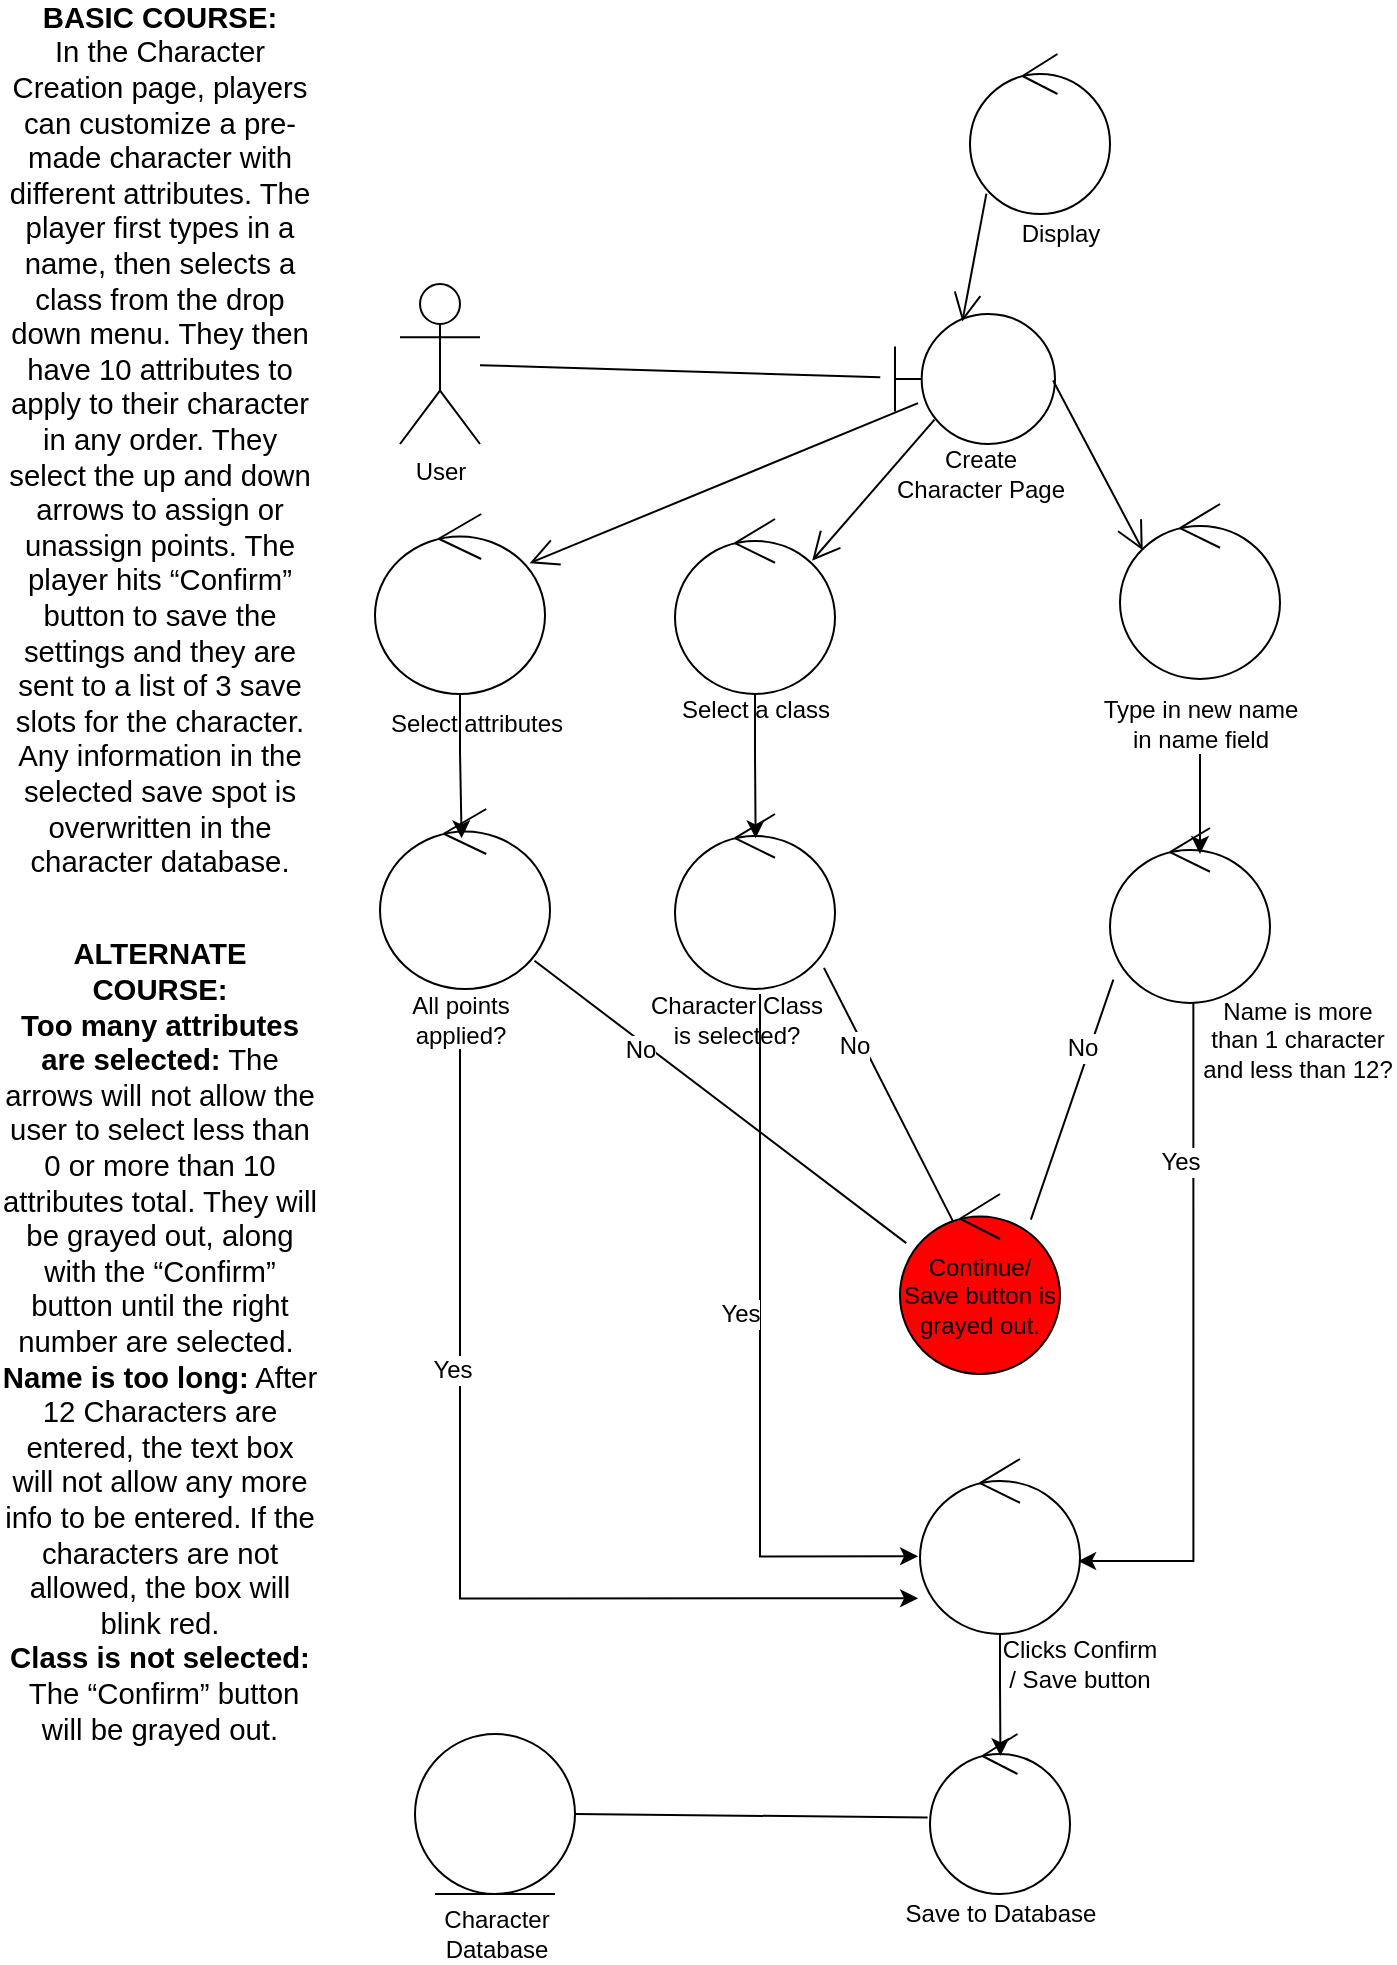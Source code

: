 <mxfile version="12.6.7" type="google"><diagram id="8-YOmBFpJzapzW2F-Tbh" name="Page-1"><mxGraphModel dx="1038" dy="580" grid="1" gridSize="10" guides="1" tooltips="1" connect="1" arrows="1" fold="1" page="1" pageScale="1" pageWidth="850" pageHeight="1100" math="0" shadow="0"><root><mxCell id="0"/><mxCell id="1" parent="0"/><mxCell id="iZo4X1wIjn4hvOKJHSIp-1" value="User" style="shape=umlActor;verticalLabelPosition=bottom;labelBackgroundColor=#ffffff;verticalAlign=top;html=1;outlineConnect=0;" parent="1" vertex="1"><mxGeometry x="240" y="165" width="40" height="80" as="geometry"/></mxCell><mxCell id="iZo4X1wIjn4hvOKJHSIp-3" value="" style="endArrow=none;html=1;entryX=-0.092;entryY=0.486;entryDx=0;entryDy=0;entryPerimeter=0;" parent="1" source="iZo4X1wIjn4hvOKJHSIp-1" target="iZo4X1wIjn4hvOKJHSIp-7" edge="1"><mxGeometry width="50" height="50" relative="1" as="geometry"><mxPoint x="200" y="170" as="sourcePoint"/><mxPoint x="358.4" y="206.5" as="targetPoint"/></mxGeometry></mxCell><mxCell id="iZo4X1wIjn4hvOKJHSIp-5" value="" style="ellipse;shape=umlControl;whiteSpace=wrap;html=1;" parent="1" vertex="1"><mxGeometry x="525" y="50" width="70" height="80" as="geometry"/></mxCell><mxCell id="iZo4X1wIjn4hvOKJHSIp-7" value="" style="shape=umlBoundary;whiteSpace=wrap;html=1;" parent="1" vertex="1"><mxGeometry x="487.5" y="180" width="80" height="65" as="geometry"/></mxCell><mxCell id="iZo4X1wIjn4hvOKJHSIp-9" value="" style="ellipse;shape=umlControl;whiteSpace=wrap;html=1;fillColor=#FFFFFF;" parent="1" vertex="1"><mxGeometry x="600" y="275" width="80" height="87.5" as="geometry"/></mxCell><mxCell id="P30eKMILvQLPgQhicIUO-26" style="edgeStyle=orthogonalEdgeStyle;rounded=0;orthogonalLoop=1;jettySize=auto;html=1;entryX=0.988;entryY=0.583;entryDx=0;entryDy=0;entryPerimeter=0;exitX=0.521;exitY=0.973;exitDx=0;exitDy=0;exitPerimeter=0;" parent="1" source="P30eKMILvQLPgQhicIUO-21" target="P30eKMILvQLPgQhicIUO-27" edge="1"><mxGeometry relative="1" as="geometry"><mxPoint x="635" y="640" as="targetPoint"/><Array as="points"><mxPoint x="637" y="803"/></Array></mxGeometry></mxCell><mxCell id="P30eKMILvQLPgQhicIUO-30" value="Yes" style="text;html=1;align=center;verticalAlign=middle;resizable=0;points=[];labelBackgroundColor=#ffffff;" parent="P30eKMILvQLPgQhicIUO-26" vertex="1" connectable="0"><mxGeometry x="-0.49" y="-9" relative="1" as="geometry"><mxPoint x="2" y="-5" as="offset"/></mxGeometry></mxCell><mxCell id="P30eKMILvQLPgQhicIUO-21" value="" style="ellipse;shape=umlControl;whiteSpace=wrap;html=1;fillColor=#FFFFFF;" parent="1" vertex="1"><mxGeometry x="595" y="437" width="80" height="87.5" as="geometry"/></mxCell><mxCell id="iZo4X1wIjn4hvOKJHSIp-14" value="" style="endArrow=open;endFill=1;endSize=12;html=1;exitX=0.988;exitY=0.511;exitDx=0;exitDy=0;exitPerimeter=0;entryX=0.142;entryY=0.264;entryDx=0;entryDy=0;entryPerimeter=0;" parent="1" source="iZo4X1wIjn4hvOKJHSIp-7" target="iZo4X1wIjn4hvOKJHSIp-9" edge="1"><mxGeometry width="160" relative="1" as="geometry"><mxPoint x="520" y="240" as="sourcePoint"/><mxPoint x="525" y="190" as="targetPoint"/></mxGeometry></mxCell><mxCell id="iZo4X1wIjn4hvOKJHSIp-15" value="" style="ellipse;shape=umlControl;whiteSpace=wrap;html=1;fillColor=#FFFFFF;" parent="1" vertex="1"><mxGeometry x="230" y="427.5" width="85" height="90" as="geometry"/></mxCell><mxCell id="iZo4X1wIjn4hvOKJHSIp-17" value="Continue/ Save button is grayed out." style="ellipse;shape=umlControl;whiteSpace=wrap;html=1;fillColor=#FF0000;" parent="1" vertex="1"><mxGeometry x="490" y="620" width="80" height="90" as="geometry"/></mxCell><mxCell id="iZo4X1wIjn4hvOKJHSIp-22" value="Name is more than 1 character and less than 12?" style="text;html=1;strokeColor=none;fillColor=none;align=center;verticalAlign=middle;whiteSpace=wrap;rounded=0;" parent="1" vertex="1"><mxGeometry x="640" y="517.5" width="97.5" height="50" as="geometry"/></mxCell><mxCell id="iZo4X1wIjn4hvOKJHSIp-25" value="Select a class" style="text;html=1;strokeColor=none;fillColor=none;align=center;verticalAlign=middle;whiteSpace=wrap;rounded=0;" parent="1" vertex="1"><mxGeometry x="377.5" y="370" width="80" height="15" as="geometry"/></mxCell><mxCell id="iZo4X1wIjn4hvOKJHSIp-28" value="" style="ellipse;shape=umlControl;whiteSpace=wrap;html=1;fillColor=#FFFFFF;" parent="1" vertex="1"><mxGeometry x="505" y="890" width="70" height="80" as="geometry"/></mxCell><mxCell id="iZo4X1wIjn4hvOKJHSIp-30" value="Clicks Confirm / Save button" style="text;html=1;strokeColor=none;fillColor=none;align=center;verticalAlign=middle;whiteSpace=wrap;rounded=0;" parent="1" vertex="1"><mxGeometry x="540" y="840" width="80" height="30" as="geometry"/></mxCell><mxCell id="iZo4X1wIjn4hvOKJHSIp-31" value="" style="endArrow=none;html=1;entryX=-0.017;entryY=0.522;entryDx=0;entryDy=0;entryPerimeter=0;exitX=1;exitY=0.5;exitDx=0;exitDy=0;" parent="1" source="iZo4X1wIjn4hvOKJHSIp-32" target="iZo4X1wIjn4hvOKJHSIp-28" edge="1"><mxGeometry width="50" height="50" relative="1" as="geometry"><mxPoint x="200" y="702" as="sourcePoint"/><mxPoint x="240" y="670" as="targetPoint"/></mxGeometry></mxCell><mxCell id="iZo4X1wIjn4hvOKJHSIp-32" value="" style="ellipse;shape=umlEntity;whiteSpace=wrap;html=1;fillColor=#FFFFFF;" parent="1" vertex="1"><mxGeometry x="247.5" y="890" width="80" height="80" as="geometry"/></mxCell><mxCell id="zW-ILncMJ-vV9AGGvAI9-1" value="&lt;span id=&quot;docs-internal-guid-dddca302-7fff-ee61-3ac4-3607aae80efc&quot;&gt;&lt;p dir=&quot;ltr&quot; style=&quot;line-height: 1.2 ; margin-top: 0pt ; margin-bottom: 0pt&quot;&gt;&lt;span style=&quot;background-color: transparent ; font-family: &amp;#34;arial&amp;#34; ; font-size: 11pt ; font-weight: 700 ; white-space: pre-wrap&quot;&gt;BASIC COURSE:&lt;/span&gt;&lt;br&gt;&lt;/p&gt;&lt;p dir=&quot;ltr&quot; style=&quot;line-height: 1.2 ; margin-top: 0pt ; margin-bottom: 0pt&quot;&gt;&lt;span style=&quot;font-size: 11pt ; font-family: &amp;#34;arial&amp;#34; ; background-color: transparent ; vertical-align: baseline ; white-space: pre-wrap&quot;&gt;In the Character Creation page, players can customize a pre-made character with different attributes. The player first types in a name, then selects a class from the drop down menu. They then have 10 attributes to apply to their character in any order. They select the up and down arrows to assign or unassign points. The player hits “Confirm” button to save the settings and they are sent to a list of 3 save slots for the character. Any information in the selected save spot is overwritten in the character database.&lt;/span&gt;&lt;/p&gt;&lt;br&gt;&lt;br&gt;&lt;p dir=&quot;ltr&quot; style=&quot;line-height: 1.2 ; margin-top: 0pt ; margin-bottom: 0pt&quot;&gt;&lt;span style=&quot;font-size: 11pt ; font-family: &amp;#34;arial&amp;#34; ; background-color: transparent ; font-weight: 700 ; vertical-align: baseline ; white-space: pre-wrap&quot;&gt;ALTERNATE COURSE:&lt;/span&gt;&lt;/p&gt;&lt;p dir=&quot;ltr&quot; style=&quot;line-height: 1.2 ; margin-top: 0pt ; margin-bottom: 0pt&quot;&gt;&lt;span style=&quot;font-size: 11pt ; font-family: &amp;#34;arial&amp;#34; ; background-color: transparent ; font-weight: 700 ; vertical-align: baseline ; white-space: pre-wrap&quot;&gt;Too many attributes are selected:&lt;/span&gt;&lt;span style=&quot;font-size: 11pt ; font-family: &amp;#34;arial&amp;#34; ; background-color: transparent ; vertical-align: baseline ; white-space: pre-wrap&quot;&gt; The arrows will not allow the user to select less than 0 or more than 10 attributes total. They will be grayed out, along with the “Confirm” button until the right number are selected.&amp;nbsp;&lt;/span&gt;&lt;/p&gt;&lt;p dir=&quot;ltr&quot; style=&quot;line-height: 1.2 ; margin-top: 0pt ; margin-bottom: 0pt&quot;&gt;&lt;span style=&quot;font-size: 11pt ; font-family: &amp;#34;arial&amp;#34; ; background-color: transparent ; font-weight: 700 ; vertical-align: baseline ; white-space: pre-wrap&quot;&gt;Name is too long:&lt;/span&gt;&lt;span style=&quot;font-size: 11pt ; font-family: &amp;#34;arial&amp;#34; ; background-color: transparent ; vertical-align: baseline ; white-space: pre-wrap&quot;&gt; After 12 Characters are entered, the text box will not allow any more info to be entered. If the characters are not allowed, the box will blink red.&lt;/span&gt;&lt;/p&gt;&lt;span style=&quot;font-size: 11pt ; font-family: &amp;#34;arial&amp;#34; ; background-color: transparent ; font-weight: 700 ; vertical-align: baseline ; white-space: pre-wrap&quot;&gt;Class is not selected: &lt;/span&gt;&lt;span style=&quot;font-size: 11pt ; font-family: &amp;#34;arial&amp;#34; ; background-color: transparent ; vertical-align: baseline ; white-space: pre-wrap&quot;&gt;&amp;nbsp;The “Confirm” button will be grayed out.&lt;/span&gt;&lt;/span&gt;" style="text;html=1;strokeColor=none;fillColor=none;align=center;verticalAlign=middle;whiteSpace=wrap;rounded=0;" parent="1" vertex="1"><mxGeometry x="40" y="80" width="160" height="760" as="geometry"/></mxCell><mxCell id="P30eKMILvQLPgQhicIUO-8" value="Display" style="text;html=1;align=center;verticalAlign=middle;resizable=0;points=[];autosize=1;" parent="1" vertex="1"><mxGeometry x="545" y="130" width="50" height="20" as="geometry"/></mxCell><mxCell id="P30eKMILvQLPgQhicIUO-9" value="Create&lt;br&gt;Character Page" style="text;html=1;align=center;verticalAlign=middle;resizable=0;points=[];autosize=1;" parent="1" vertex="1"><mxGeometry x="480" y="245" width="100" height="30" as="geometry"/></mxCell><mxCell id="P30eKMILvQLPgQhicIUO-12" value="" style="endArrow=open;endFill=1;endSize=12;html=1;entryX=0.421;entryY=0.058;entryDx=0;entryDy=0;entryPerimeter=0;exitX=0.117;exitY=0.873;exitDx=0;exitDy=0;exitPerimeter=0;" parent="1" source="iZo4X1wIjn4hvOKJHSIp-5" target="iZo4X1wIjn4hvOKJHSIp-7" edge="1"><mxGeometry width="160" relative="1" as="geometry"><mxPoint x="480" y="130" as="sourcePoint"/><mxPoint x="611.19" y="333" as="targetPoint"/><Array as="points"/></mxGeometry></mxCell><mxCell id="P30eKMILvQLPgQhicIUO-25" value="" style="ellipse;shape=umlControl;whiteSpace=wrap;html=1;fillColor=#FFFFFF;" parent="1" vertex="1"><mxGeometry x="377.5" y="430" width="80" height="87.5" as="geometry"/></mxCell><mxCell id="P30eKMILvQLPgQhicIUO-86" style="edgeStyle=orthogonalEdgeStyle;rounded=0;orthogonalLoop=1;jettySize=auto;html=1;entryX=0.503;entryY=0.138;entryDx=0;entryDy=0;entryPerimeter=0;" parent="1" source="P30eKMILvQLPgQhicIUO-27" target="iZo4X1wIjn4hvOKJHSIp-28" edge="1"><mxGeometry relative="1" as="geometry"/></mxCell><mxCell id="P30eKMILvQLPgQhicIUO-27" value="" style="ellipse;shape=umlControl;whiteSpace=wrap;html=1;fillColor=#FFFFFF;" parent="1" vertex="1"><mxGeometry x="500" y="752.5" width="80" height="87.5" as="geometry"/></mxCell><mxCell id="P30eKMILvQLPgQhicIUO-29" value="Character Class&lt;br&gt;is selected?" style="text;html=1;align=center;verticalAlign=middle;resizable=0;points=[];autosize=1;" parent="1" vertex="1"><mxGeometry x="357.5" y="517.5" width="100" height="30" as="geometry"/></mxCell><mxCell id="P30eKMILvQLPgQhicIUO-35" style="edgeStyle=orthogonalEdgeStyle;rounded=0;orthogonalLoop=1;jettySize=auto;html=1;entryX=-0.012;entryY=0.556;entryDx=0;entryDy=0;entryPerimeter=0;" parent="1" target="P30eKMILvQLPgQhicIUO-27" edge="1"><mxGeometry relative="1" as="geometry"><mxPoint x="420" y="520" as="sourcePoint"/><mxPoint x="350" y="671.012" as="targetPoint"/><Array as="points"><mxPoint x="420" y="801"/></Array></mxGeometry></mxCell><mxCell id="P30eKMILvQLPgQhicIUO-36" value="Yes" style="text;html=1;align=center;verticalAlign=middle;resizable=0;points=[];labelBackgroundColor=#ffffff;" parent="P30eKMILvQLPgQhicIUO-35" vertex="1" connectable="0"><mxGeometry x="-0.49" y="-9" relative="1" as="geometry"><mxPoint x="-1.02" y="68.23" as="offset"/></mxGeometry></mxCell><mxCell id="P30eKMILvQLPgQhicIUO-63" style="edgeStyle=orthogonalEdgeStyle;rounded=0;orthogonalLoop=1;jettySize=auto;html=1;entryX=0.504;entryY=0.139;entryDx=0;entryDy=0;entryPerimeter=0;" parent="1" source="P30eKMILvQLPgQhicIUO-37" target="P30eKMILvQLPgQhicIUO-25" edge="1"><mxGeometry relative="1" as="geometry"/></mxCell><mxCell id="P30eKMILvQLPgQhicIUO-37" value="" style="ellipse;shape=umlControl;whiteSpace=wrap;html=1;fillColor=#FFFFFF;" parent="1" vertex="1"><mxGeometry x="377.5" y="282.5" width="80" height="87.5" as="geometry"/></mxCell><mxCell id="P30eKMILvQLPgQhicIUO-41" value="" style="endArrow=open;endFill=1;endSize=12;html=1;exitX=0.247;exitY=0.812;exitDx=0;exitDy=0;exitPerimeter=0;entryX=0.857;entryY=0.238;entryDx=0;entryDy=0;entryPerimeter=0;" parent="1" source="iZo4X1wIjn4hvOKJHSIp-7" target="P30eKMILvQLPgQhicIUO-37" edge="1"><mxGeometry width="160" relative="1" as="geometry"><mxPoint x="576.54" y="223.215" as="sourcePoint"/><mxPoint x="450" y="266" as="targetPoint"/></mxGeometry></mxCell><mxCell id="P30eKMILvQLPgQhicIUO-64" style="edgeStyle=orthogonalEdgeStyle;rounded=0;orthogonalLoop=1;jettySize=auto;html=1;entryX=-0.012;entryY=0.796;entryDx=0;entryDy=0;entryPerimeter=0;" parent="1" source="P30eKMILvQLPgQhicIUO-61" target="P30eKMILvQLPgQhicIUO-27" edge="1"><mxGeometry relative="1" as="geometry"><Array as="points"><mxPoint x="270" y="822"/></Array></mxGeometry></mxCell><mxCell id="P30eKMILvQLPgQhicIUO-65" value="Yes" style="text;html=1;align=center;verticalAlign=middle;resizable=0;points=[];labelBackgroundColor=#ffffff;" parent="P30eKMILvQLPgQhicIUO-64" vertex="1" connectable="0"><mxGeometry x="-0.367" y="-4" relative="1" as="geometry"><mxPoint y="1" as="offset"/></mxGeometry></mxCell><mxCell id="P30eKMILvQLPgQhicIUO-61" value="All points&lt;br&gt;applied?" style="text;html=1;align=center;verticalAlign=middle;resizable=0;points=[];autosize=1;" parent="1" vertex="1"><mxGeometry x="240" y="517.5" width="60" height="30" as="geometry"/></mxCell><mxCell id="P30eKMILvQLPgQhicIUO-79" style="edgeStyle=orthogonalEdgeStyle;rounded=0;orthogonalLoop=1;jettySize=auto;html=1;entryX=0.48;entryY=0.163;entryDx=0;entryDy=0;entryPerimeter=0;" parent="1" source="P30eKMILvQLPgQhicIUO-62" target="iZo4X1wIjn4hvOKJHSIp-15" edge="1"><mxGeometry relative="1" as="geometry"/></mxCell><mxCell id="P30eKMILvQLPgQhicIUO-62" value="" style="ellipse;shape=umlControl;whiteSpace=wrap;html=1;fillColor=#FFFFFF;" parent="1" vertex="1"><mxGeometry x="227.5" y="280" width="85" height="90" as="geometry"/></mxCell><mxCell id="P30eKMILvQLPgQhicIUO-67" value="" style="endArrow=none;html=1;exitX=0.909;exitY=0.843;exitDx=0;exitDy=0;exitPerimeter=0;entryX=0.039;entryY=0.273;entryDx=0;entryDy=0;entryPerimeter=0;" parent="1" source="iZo4X1wIjn4hvOKJHSIp-15" target="iZo4X1wIjn4hvOKJHSIp-17" edge="1"><mxGeometry width="50" height="50" relative="1" as="geometry"><mxPoint x="330" y="740" as="sourcePoint"/><mxPoint x="380" y="690" as="targetPoint"/></mxGeometry></mxCell><mxCell id="P30eKMILvQLPgQhicIUO-68" value="No" style="text;html=1;align=center;verticalAlign=middle;resizable=0;points=[];labelBackgroundColor=#ffffff;" parent="P30eKMILvQLPgQhicIUO-67" vertex="1" connectable="0"><mxGeometry x="-0.415" y="-4" relative="1" as="geometry"><mxPoint as="offset"/></mxGeometry></mxCell><mxCell id="P30eKMILvQLPgQhicIUO-69" value="" style="endArrow=none;html=1;exitX=0.931;exitY=0.879;exitDx=0;exitDy=0;exitPerimeter=0;entryX=0.333;entryY=0.155;entryDx=0;entryDy=0;entryPerimeter=0;" parent="1" source="P30eKMILvQLPgQhicIUO-25" target="iZo4X1wIjn4hvOKJHSIp-17" edge="1"><mxGeometry width="50" height="50" relative="1" as="geometry"><mxPoint x="317.265" y="513.37" as="sourcePoint"/><mxPoint x="503.12" y="654.57" as="targetPoint"/></mxGeometry></mxCell><mxCell id="P30eKMILvQLPgQhicIUO-70" value="No" style="text;html=1;align=center;verticalAlign=middle;resizable=0;points=[];labelBackgroundColor=#ffffff;" parent="P30eKMILvQLPgQhicIUO-69" vertex="1" connectable="0"><mxGeometry x="-0.415" y="-4" relative="1" as="geometry"><mxPoint as="offset"/></mxGeometry></mxCell><mxCell id="P30eKMILvQLPgQhicIUO-71" value="" style="endArrow=none;html=1;exitX=0.021;exitY=0.866;exitDx=0;exitDy=0;exitPerimeter=0;entryX=0.818;entryY=0.142;entryDx=0;entryDy=0;entryPerimeter=0;" parent="1" source="P30eKMILvQLPgQhicIUO-21" target="iZo4X1wIjn4hvOKJHSIp-17" edge="1"><mxGeometry width="50" height="50" relative="1" as="geometry"><mxPoint x="327.265" y="523.37" as="sourcePoint"/><mxPoint x="513.12" y="664.57" as="targetPoint"/></mxGeometry></mxCell><mxCell id="P30eKMILvQLPgQhicIUO-72" value="No" style="text;html=1;align=center;verticalAlign=middle;resizable=0;points=[];labelBackgroundColor=#ffffff;" parent="P30eKMILvQLPgQhicIUO-71" vertex="1" connectable="0"><mxGeometry x="-0.415" y="-4" relative="1" as="geometry"><mxPoint as="offset"/></mxGeometry></mxCell><mxCell id="P30eKMILvQLPgQhicIUO-77" style="edgeStyle=orthogonalEdgeStyle;rounded=0;orthogonalLoop=1;jettySize=auto;html=1;" parent="1" source="P30eKMILvQLPgQhicIUO-19" edge="1"><mxGeometry relative="1" as="geometry"><mxPoint x="640" y="450" as="targetPoint"/></mxGeometry></mxCell><mxCell id="P30eKMILvQLPgQhicIUO-19" value="Type in new name&lt;br&gt;in name field" style="text;html=1;align=center;verticalAlign=middle;resizable=0;points=[];autosize=1;" parent="1" vertex="1"><mxGeometry x="585" y="370" width="110" height="30" as="geometry"/></mxCell><mxCell id="P30eKMILvQLPgQhicIUO-78" value="" style="endArrow=open;endFill=1;endSize=12;html=1;exitX=0.144;exitY=0.685;exitDx=0;exitDy=0;exitPerimeter=0;entryX=0.91;entryY=0.273;entryDx=0;entryDy=0;entryPerimeter=0;" parent="1" source="iZo4X1wIjn4hvOKJHSIp-7" target="P30eKMILvQLPgQhicIUO-62" edge="1"><mxGeometry width="160" relative="1" as="geometry"><mxPoint x="517.26" y="242.78" as="sourcePoint"/><mxPoint x="456.06" y="313.325" as="targetPoint"/></mxGeometry></mxCell><mxCell id="P30eKMILvQLPgQhicIUO-80" value="Select attributes" style="text;html=1;align=center;verticalAlign=middle;resizable=0;points=[];autosize=1;" parent="1" vertex="1"><mxGeometry x="227.5" y="375" width="100" height="20" as="geometry"/></mxCell><mxCell id="P30eKMILvQLPgQhicIUO-84" value="&lt;span style=&quot;white-space: normal&quot;&gt;Character Database&lt;/span&gt;" style="text;html=1;align=center;verticalAlign=middle;resizable=0;points=[];autosize=1;" parent="1" vertex="1"><mxGeometry x="227.5" y="980" width="120" height="20" as="geometry"/></mxCell><mxCell id="P30eKMILvQLPgQhicIUO-85" value="Save to Database" style="text;html=1;align=center;verticalAlign=middle;resizable=0;points=[];autosize=1;" parent="1" vertex="1"><mxGeometry x="485" y="970" width="110" height="20" as="geometry"/></mxCell></root></mxGraphModel></diagram></mxfile>